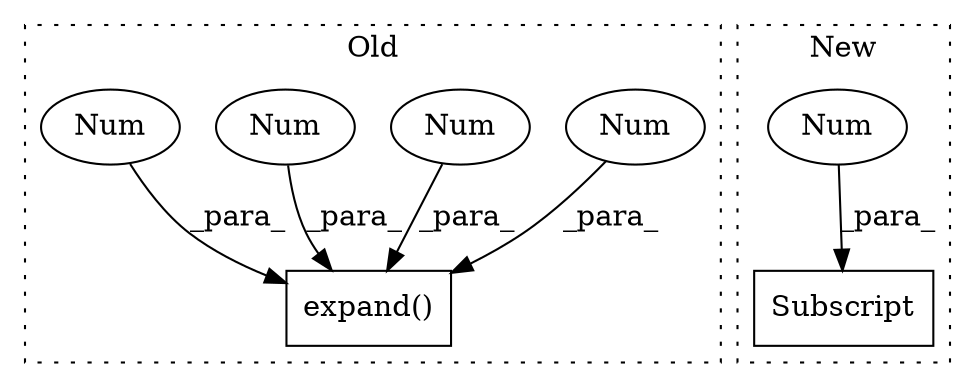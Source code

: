 digraph G {
subgraph cluster0 {
1 [label="expand()" a="75" s="2985,3017" l="19,1" shape="box"];
3 [label="Num" a="76" s="3008" l="2" shape="ellipse"];
4 [label="Num" a="76" s="3004" l="2" shape="ellipse"];
5 [label="Num" a="76" s="3012" l="1" shape="ellipse"];
6 [label="Num" a="76" s="3015" l="2" shape="ellipse"];
label = "Old";
style="dotted";
}
subgraph cluster1 {
2 [label="Subscript" a="63" s="3192,0" l="37,0" shape="box"];
7 [label="Num" a="76" s="3227" l="1" shape="ellipse"];
label = "New";
style="dotted";
}
3 -> 1 [label="_para_"];
4 -> 1 [label="_para_"];
5 -> 1 [label="_para_"];
6 -> 1 [label="_para_"];
7 -> 2 [label="_para_"];
}